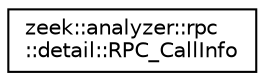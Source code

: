 digraph "Graphical Class Hierarchy"
{
 // LATEX_PDF_SIZE
  edge [fontname="Helvetica",fontsize="10",labelfontname="Helvetica",labelfontsize="10"];
  node [fontname="Helvetica",fontsize="10",shape=record];
  rankdir="LR";
  Node0 [label="zeek::analyzer::rpc\l::detail::RPC_CallInfo",height=0.2,width=0.4,color="black", fillcolor="white", style="filled",URL="$d6/d12/classzeek_1_1analyzer_1_1rpc_1_1detail_1_1RPC__CallInfo.html",tooltip=" "];
}
